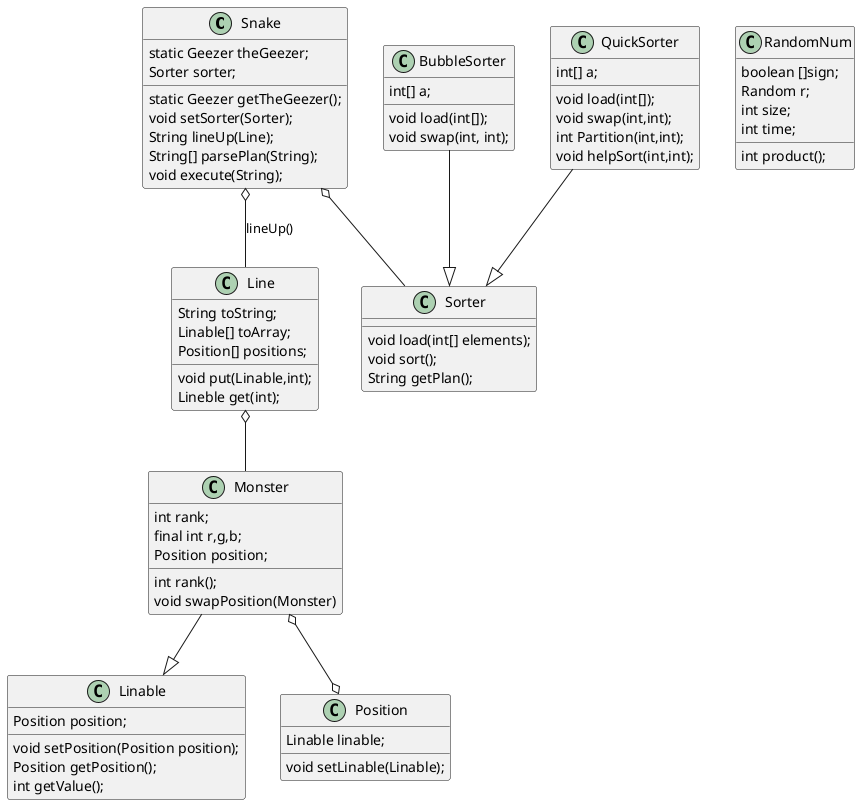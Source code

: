 @startuml

class Snake{
    static Geezer theGeezer;
    Sorter sorter;


    static Geezer getTheGeezer();
    void setSorter(Sorter);
    String lineUp(Line);
    String[] parsePlan(String);
    void execute(String);
}

class Monster{
    int rank;
    final int r,g,b;
    Position position;

    int rank();
    void swapPosition(Monster)
}


class Linable{
    Position position;

    void setPosition(Position position);
    Position getPosition();
    int getValue();
}
class Line{
    String toString;
    Linable[] toArray;
    Position[] positions;

    void put(Linable,int);
    Lineble get(int);
    
}
class Position{

    Linable linable;
    void setLinable(Linable);
}

class Sorter{
    void load(int[] elements);
    void sort();
    String getPlan();
}
class BubbleSorter{
    int[] a;
    void load(int[]);
    void swap(int, int);
}

class QuickSorter{
    int[] a;
    void load(int[]);
    void swap(int,int);
    int Partition(int,int);
    void helpSort(int,int);
}
class RandomNum{
    boolean []sign;
    Random r;
    int size;
    int time;

    int product();
}
BubbleSorter --|> Sorter
QuickSorter --|> Sorter
Monster --|>Linable


Line o-- Monster
Monster o--o Position
Snake o-- Sorter
Snake o-- Line :lineUp()


@enduml